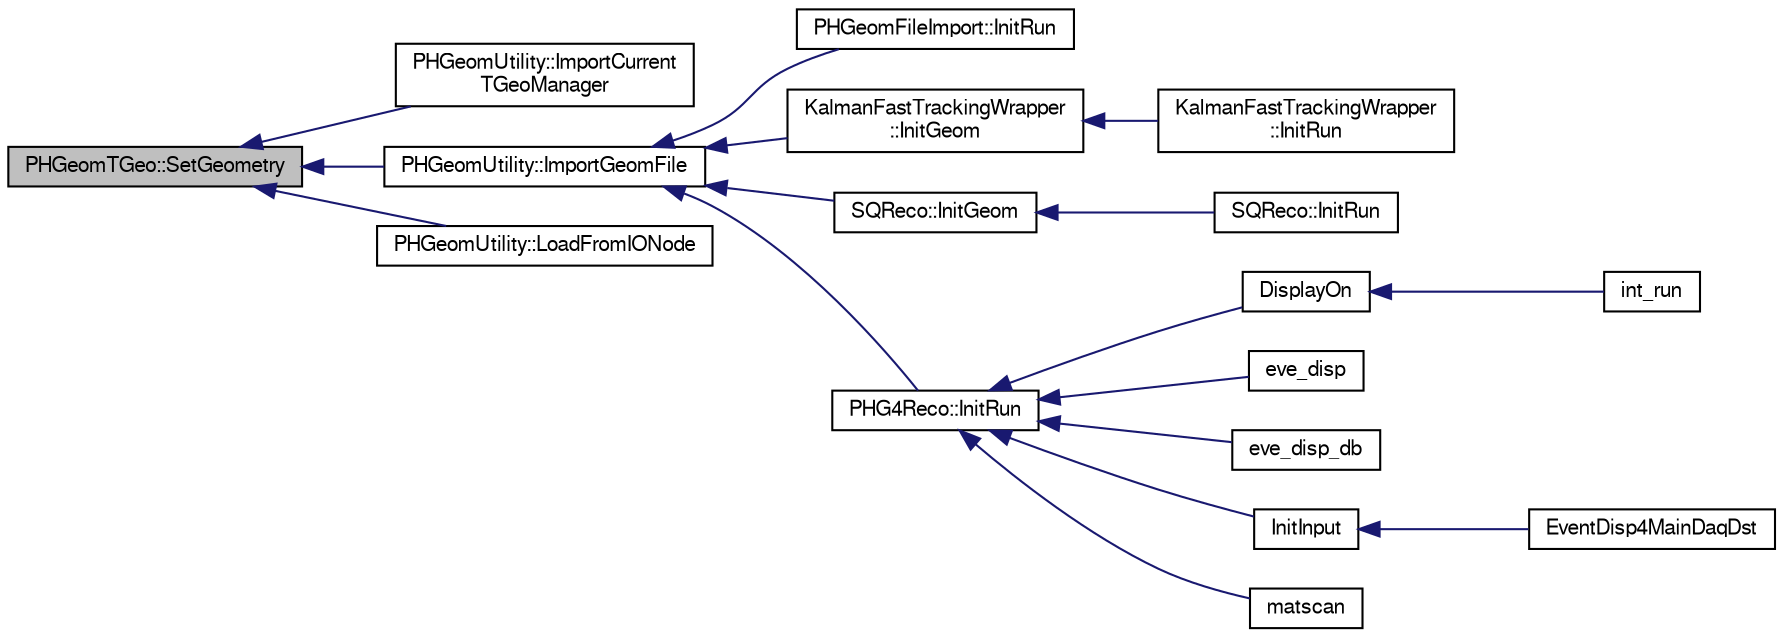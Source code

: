 digraph "PHGeomTGeo::SetGeometry"
{
  bgcolor="transparent";
  edge [fontname="FreeSans",fontsize="10",labelfontname="FreeSans",labelfontsize="10"];
  node [fontname="FreeSans",fontsize="10",shape=record];
  rankdir="LR";
  Node1 [label="PHGeomTGeo::SetGeometry",height=0.2,width=0.4,color="black", fillcolor="grey75", style="filled" fontcolor="black"];
  Node1 -> Node2 [dir="back",color="midnightblue",fontsize="10",style="solid",fontname="FreeSans"];
  Node2 [label="PHGeomUtility::ImportCurrent\lTGeoManager",height=0.2,width=0.4,color="black",URL="$d2/da1/classPHGeomUtility.html#ae053065752b1bff9f63f585b6fefc68b",tooltip="gGeoManager -&gt; DST node "];
  Node1 -> Node3 [dir="back",color="midnightblue",fontsize="10",style="solid",fontname="FreeSans"];
  Node3 [label="PHGeomUtility::ImportGeomFile",height=0.2,width=0.4,color="black",URL="$d2/da1/classPHGeomUtility.html#a4a80252bedb22198d011065e41aa669e",tooltip="TGeo ROOT/GDML/Macro file -&gt; DST node with automatic file type discrimination based on file names..."];
  Node3 -> Node4 [dir="back",color="midnightblue",fontsize="10",style="solid",fontname="FreeSans"];
  Node4 [label="PHGeomFileImport::InitRun",height=0.2,width=0.4,color="black",URL="$de/d0f/classPHGeomFileImport.html#aec25f7186f832f7d3bf4c5cce29fcd3b"];
  Node3 -> Node5 [dir="back",color="midnightblue",fontsize="10",style="solid",fontname="FreeSans"];
  Node5 [label="KalmanFastTrackingWrapper\l::InitGeom",height=0.2,width=0.4,color="black",URL="$d4/dff/classKalmanFastTrackingWrapper.html#a11d29287a0249d9ab26b030b4883515a"];
  Node5 -> Node6 [dir="back",color="midnightblue",fontsize="10",style="solid",fontname="FreeSans"];
  Node6 [label="KalmanFastTrackingWrapper\l::InitRun",height=0.2,width=0.4,color="black",URL="$d4/dff/classKalmanFastTrackingWrapper.html#a3bb9169cefe8ea8969f0ec5661baca2b"];
  Node3 -> Node7 [dir="back",color="midnightblue",fontsize="10",style="solid",fontname="FreeSans"];
  Node7 [label="SQReco::InitGeom",height=0.2,width=0.4,color="black",URL="$df/df2/classSQReco.html#a66e290d6ce11a576f9c76ab6c84ce132"];
  Node7 -> Node8 [dir="back",color="midnightblue",fontsize="10",style="solid",fontname="FreeSans"];
  Node8 [label="SQReco::InitRun",height=0.2,width=0.4,color="black",URL="$df/df2/classSQReco.html#ac7504718746454c2518be860d2224802"];
  Node3 -> Node9 [dir="back",color="midnightblue",fontsize="10",style="solid",fontname="FreeSans"];
  Node9 [label="PHG4Reco::InitRun",height=0.2,width=0.4,color="black",URL="$d0/d78/classPHG4Reco.html#a9d8228ce8682c19cd6be2f6b44ec847b"];
  Node9 -> Node10 [dir="back",color="midnightblue",fontsize="10",style="solid",fontname="FreeSans"];
  Node10 [label="DisplayOn",height=0.2,width=0.4,color="black",URL="$da/d76/E1039Shielding_2DisplayOn_8C.html#a8ac4d6fb78f920957b354f88d6195f54"];
  Node10 -> Node11 [dir="back",color="midnightblue",fontsize="10",style="solid",fontname="FreeSans"];
  Node11 [label="int_run",height=0.2,width=0.4,color="black",URL="$d1/da2/E1039Shielding_2int__run_8C.html#a088590a1a5b93b904ba076de8ca1ef82"];
  Node9 -> Node12 [dir="back",color="midnightblue",fontsize="10",style="solid",fontname="FreeSans"];
  Node12 [label="eve_disp",height=0.2,width=0.4,color="black",URL="$d2/d96/eve__disp_8C.html#abeb034dea489ef1866373d2464ec5721"];
  Node9 -> Node13 [dir="back",color="midnightblue",fontsize="10",style="solid",fontname="FreeSans"];
  Node13 [label="eve_disp_db",height=0.2,width=0.4,color="black",URL="$de/d2a/eve__disp__db_8C.html#aa8b45dd9cf940c8aff427aed5d9db19f"];
  Node9 -> Node14 [dir="back",color="midnightblue",fontsize="10",style="solid",fontname="FreeSans"];
  Node14 [label="InitInput",height=0.2,width=0.4,color="black",URL="$d6/d9e/EventDisp4MainDaqDst_8C.html#a9d62acc9c2150e00b509d9d553d7d6c1"];
  Node14 -> Node15 [dir="back",color="midnightblue",fontsize="10",style="solid",fontname="FreeSans"];
  Node15 [label="EventDisp4MainDaqDst",height=0.2,width=0.4,color="black",URL="$d6/d9e/EventDisp4MainDaqDst_8C.html#a52e0269749883c6976db81717ead7d9b"];
  Node9 -> Node16 [dir="back",color="midnightblue",fontsize="10",style="solid",fontname="FreeSans"];
  Node16 [label="matscan",height=0.2,width=0.4,color="black",URL="$d9/d1d/matscan_8C.html#a98ccbc6135fead542f3c4d1dd6882d63"];
  Node1 -> Node17 [dir="back",color="midnightblue",fontsize="10",style="solid",fontname="FreeSans"];
  Node17 [label="PHGeomUtility::LoadFromIONode",height=0.2,width=0.4,color="black",URL="$d2/da1/classPHGeomUtility.html#ae062424701e91fed6173ca3aa29779e4"];
}
